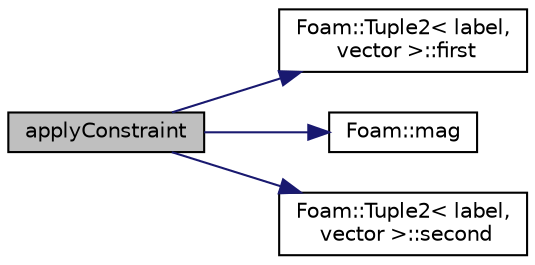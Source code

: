 digraph "applyConstraint"
{
  bgcolor="transparent";
  edge [fontname="Helvetica",fontsize="10",labelfontname="Helvetica",labelfontsize="10"];
  node [fontname="Helvetica",fontsize="10",shape=record];
  rankdir="LR";
  Node1 [label="applyConstraint",height=0.2,width=0.4,color="black", fillcolor="grey75", style="filled", fontcolor="black"];
  Node1 -> Node2 [color="midnightblue",fontsize="10",style="solid",fontname="Helvetica"];
  Node2 [label="Foam::Tuple2\< label,\l vector \>::first",height=0.2,width=0.4,color="black",URL="$a02770.html#a6bc9dc0330d36f5f75e816ddc4ec213e",tooltip="Return first. "];
  Node1 -> Node3 [color="midnightblue",fontsize="10",style="solid",fontname="Helvetica"];
  Node3 [label="Foam::mag",height=0.2,width=0.4,color="black",URL="$a10974.html#a929da2a3fdcf3dacbbe0487d3a330dae"];
  Node1 -> Node4 [color="midnightblue",fontsize="10",style="solid",fontname="Helvetica"];
  Node4 [label="Foam::Tuple2\< label,\l vector \>::second",height=0.2,width=0.4,color="black",URL="$a02770.html#a5d570a89988f907024eede54003b8a79",tooltip="Return second. "];
}
